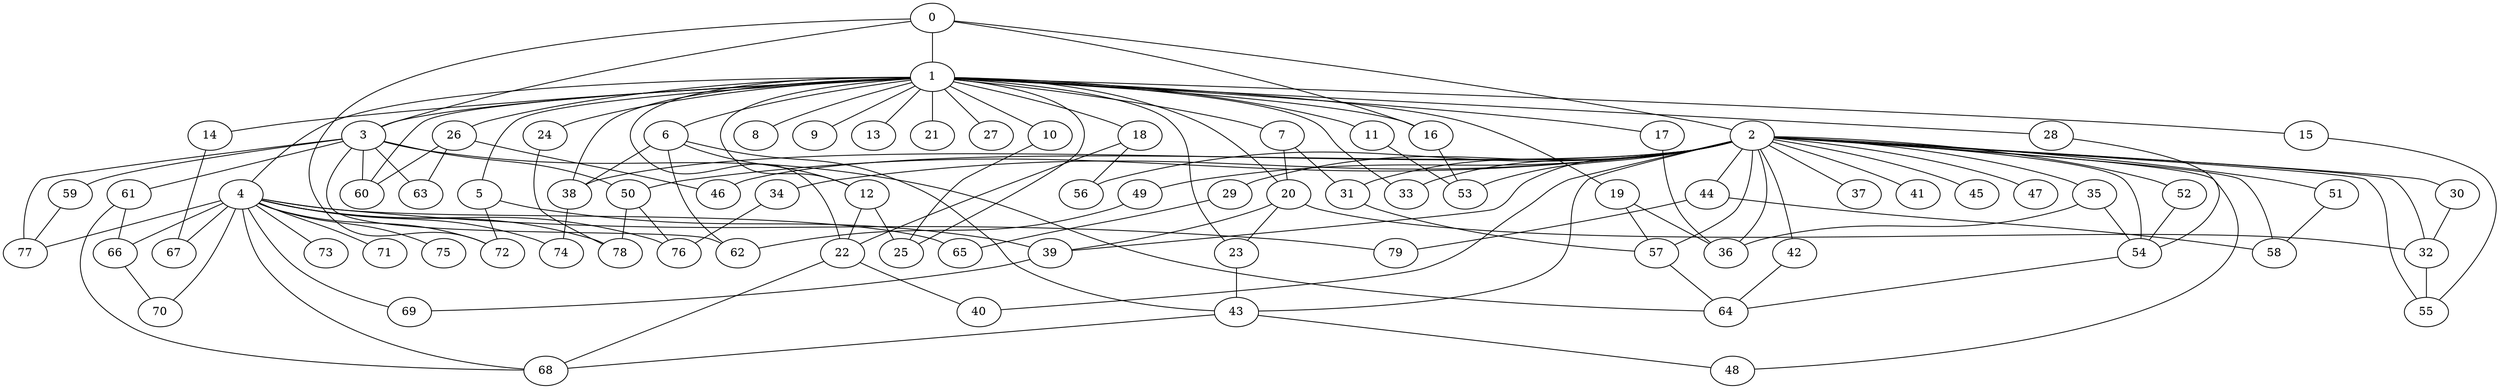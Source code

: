 
graph graphname {
    0 -- 1
0 -- 2
0 -- 3
0 -- 16
0 -- 72
1 -- 4
1 -- 5
1 -- 6
1 -- 7
1 -- 8
1 -- 9
1 -- 10
1 -- 11
1 -- 12
1 -- 13
1 -- 14
1 -- 15
1 -- 16
1 -- 17
1 -- 18
1 -- 19
1 -- 20
1 -- 21
1 -- 22
1 -- 23
1 -- 24
1 -- 25
1 -- 26
1 -- 27
1 -- 28
1 -- 60
1 -- 33
1 -- 3
1 -- 38
2 -- 29
2 -- 30
2 -- 31
2 -- 32
2 -- 33
2 -- 34
2 -- 35
2 -- 36
2 -- 37
2 -- 38
2 -- 39
2 -- 40
2 -- 41
2 -- 42
2 -- 43
2 -- 44
2 -- 45
2 -- 46
2 -- 47
2 -- 48
2 -- 49
2 -- 50
2 -- 51
2 -- 52
2 -- 53
2 -- 54
2 -- 55
2 -- 56
2 -- 57
2 -- 58
3 -- 64
3 -- 59
3 -- 60
3 -- 61
3 -- 62
3 -- 63
3 -- 77
3 -- 50
4 -- 66
4 -- 67
4 -- 68
4 -- 69
4 -- 70
4 -- 65
4 -- 72
4 -- 73
4 -- 74
4 -- 71
4 -- 76
4 -- 77
4 -- 78
4 -- 79
4 -- 75
5 -- 39
5 -- 72
6 -- 43
6 -- 62
6 -- 12
6 -- 38
7 -- 20
7 -- 31
10 -- 25
11 -- 53
12 -- 25
12 -- 22
14 -- 67
15 -- 55
16 -- 53
17 -- 36
18 -- 22
18 -- 56
19 -- 36
19 -- 57
20 -- 39
20 -- 32
20 -- 23
22 -- 68
22 -- 40
23 -- 43
24 -- 78
26 -- 60
26 -- 63
26 -- 46
28 -- 54
29 -- 65
30 -- 32
31 -- 57
32 -- 55
34 -- 76
35 -- 54
35 -- 36
38 -- 74
39 -- 69
42 -- 64
43 -- 48
43 -- 68
44 -- 79
44 -- 58
49 -- 62
50 -- 76
50 -- 78
51 -- 58
52 -- 54
54 -- 64
57 -- 64
59 -- 77
61 -- 66
61 -- 68
66 -- 70

}
